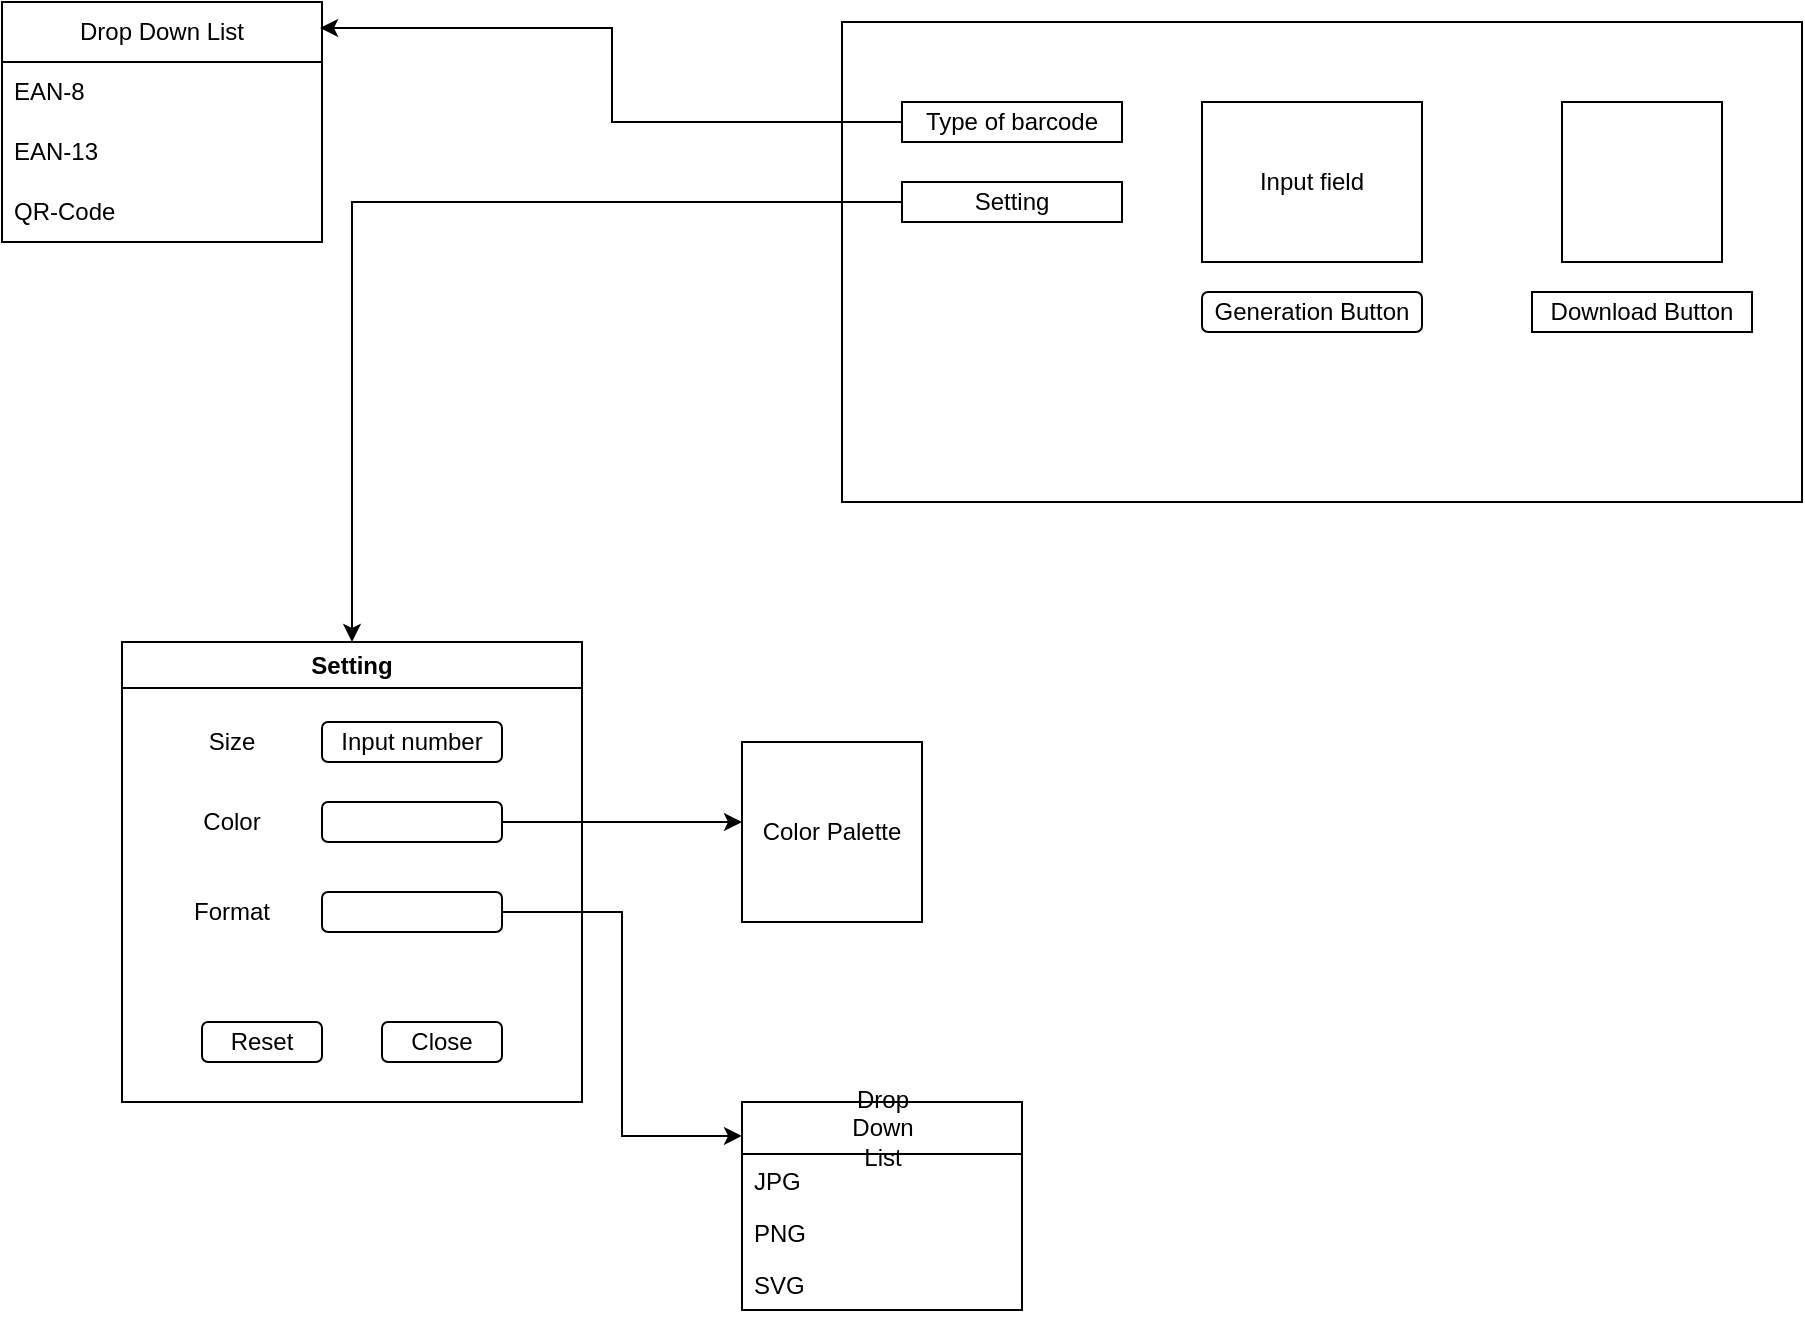 <mxfile version="24.7.17">
  <diagram id="C5RBs43oDa-KdzZeNtuy" name="Page-1">
    <mxGraphModel dx="2501" dy="780" grid="1" gridSize="10" guides="1" tooltips="1" connect="1" arrows="1" fold="1" page="1" pageScale="1" pageWidth="827" pageHeight="1169" math="0" shadow="0">
      <root>
        <mxCell id="WIyWlLk6GJQsqaUBKTNV-0" />
        <mxCell id="WIyWlLk6GJQsqaUBKTNV-1" parent="WIyWlLk6GJQsqaUBKTNV-0" />
        <mxCell id="WVrtgkaArbO9VFtXsrw3-8" value="" style="rounded=0;whiteSpace=wrap;html=1;" parent="WIyWlLk6GJQsqaUBKTNV-1" vertex="1">
          <mxGeometry x="20" y="90" width="480" height="240" as="geometry" />
        </mxCell>
        <mxCell id="WVrtgkaArbO9VFtXsrw3-9" value="Input field" style="rounded=0;whiteSpace=wrap;html=1;" parent="WIyWlLk6GJQsqaUBKTNV-1" vertex="1">
          <mxGeometry x="200" y="130" width="110" height="80" as="geometry" />
        </mxCell>
        <mxCell id="WVrtgkaArbO9VFtXsrw3-10" value="Type of barcode" style="rounded=0;whiteSpace=wrap;html=1;" parent="WIyWlLk6GJQsqaUBKTNV-1" vertex="1">
          <mxGeometry x="50" y="130" width="110" height="20" as="geometry" />
        </mxCell>
        <mxCell id="WVrtgkaArbO9VFtXsrw3-12" value="Generation Button" style="rounded=1;whiteSpace=wrap;html=1;" parent="WIyWlLk6GJQsqaUBKTNV-1" vertex="1">
          <mxGeometry x="200" y="225" width="110" height="20" as="geometry" />
        </mxCell>
        <mxCell id="aAoOdHtUTz0joeSD53So-10" style="edgeStyle=orthogonalEdgeStyle;rounded=0;orthogonalLoop=1;jettySize=auto;html=1;exitX=0;exitY=0.5;exitDx=0;exitDy=0;" edge="1" parent="WIyWlLk6GJQsqaUBKTNV-1" source="WVrtgkaArbO9VFtXsrw3-13" target="aAoOdHtUTz0joeSD53So-11">
          <mxGeometry relative="1" as="geometry">
            <mxPoint x="-200" y="370" as="targetPoint" />
          </mxGeometry>
        </mxCell>
        <mxCell id="WVrtgkaArbO9VFtXsrw3-13" value="Setting" style="rounded=0;whiteSpace=wrap;html=1;" parent="WIyWlLk6GJQsqaUBKTNV-1" vertex="1">
          <mxGeometry x="50" y="170" width="110" height="20" as="geometry" />
        </mxCell>
        <mxCell id="WVrtgkaArbO9VFtXsrw3-14" value="Download Button" style="rounded=0;whiteSpace=wrap;html=1;" parent="WIyWlLk6GJQsqaUBKTNV-1" vertex="1">
          <mxGeometry x="365" y="225" width="110" height="20" as="geometry" />
        </mxCell>
        <mxCell id="EZtww1lYM8Cqc4rOQqKD-7" value="Drop Down List" style="swimlane;fontStyle=0;childLayout=stackLayout;horizontal=1;startSize=30;horizontalStack=0;resizeParent=1;resizeParentMax=0;resizeLast=0;collapsible=1;marginBottom=0;whiteSpace=wrap;html=1;" parent="WIyWlLk6GJQsqaUBKTNV-1" vertex="1">
          <mxGeometry x="-400" y="80" width="160" height="120" as="geometry" />
        </mxCell>
        <mxCell id="EZtww1lYM8Cqc4rOQqKD-8" value="EAN-8" style="text;strokeColor=none;fillColor=none;align=left;verticalAlign=middle;spacingLeft=4;spacingRight=4;overflow=hidden;points=[[0,0.5],[1,0.5]];portConstraint=eastwest;rotatable=0;whiteSpace=wrap;html=1;" parent="EZtww1lYM8Cqc4rOQqKD-7" vertex="1">
          <mxGeometry y="30" width="160" height="30" as="geometry" />
        </mxCell>
        <mxCell id="EZtww1lYM8Cqc4rOQqKD-9" value="EAN-13" style="text;strokeColor=none;fillColor=none;align=left;verticalAlign=middle;spacingLeft=4;spacingRight=4;overflow=hidden;points=[[0,0.5],[1,0.5]];portConstraint=eastwest;rotatable=0;whiteSpace=wrap;html=1;" parent="EZtww1lYM8Cqc4rOQqKD-7" vertex="1">
          <mxGeometry y="60" width="160" height="30" as="geometry" />
        </mxCell>
        <mxCell id="EZtww1lYM8Cqc4rOQqKD-10" value="QR-Code" style="text;strokeColor=none;fillColor=none;align=left;verticalAlign=middle;spacingLeft=4;spacingRight=4;overflow=hidden;points=[[0,0.5],[1,0.5]];portConstraint=eastwest;rotatable=0;whiteSpace=wrap;html=1;" parent="EZtww1lYM8Cqc4rOQqKD-7" vertex="1">
          <mxGeometry y="90" width="160" height="30" as="geometry" />
        </mxCell>
        <mxCell id="aAoOdHtUTz0joeSD53So-2" value="" style="whiteSpace=wrap;html=1;aspect=fixed;" vertex="1" parent="WIyWlLk6GJQsqaUBKTNV-1">
          <mxGeometry x="380" y="130" width="80" height="80" as="geometry" />
        </mxCell>
        <mxCell id="aAoOdHtUTz0joeSD53So-9" style="edgeStyle=orthogonalEdgeStyle;rounded=0;orthogonalLoop=1;jettySize=auto;html=1;exitX=0;exitY=0.5;exitDx=0;exitDy=0;entryX=0.994;entryY=0.108;entryDx=0;entryDy=0;entryPerimeter=0;" edge="1" parent="WIyWlLk6GJQsqaUBKTNV-1" source="WVrtgkaArbO9VFtXsrw3-10" target="EZtww1lYM8Cqc4rOQqKD-7">
          <mxGeometry relative="1" as="geometry" />
        </mxCell>
        <mxCell id="aAoOdHtUTz0joeSD53So-11" value="Setting" style="swimlane;whiteSpace=wrap;html=1;" vertex="1" parent="WIyWlLk6GJQsqaUBKTNV-1">
          <mxGeometry x="-340" y="400" width="230" height="230" as="geometry" />
        </mxCell>
        <mxCell id="aAoOdHtUTz0joeSD53So-12" value="Close" style="rounded=1;whiteSpace=wrap;html=1;" vertex="1" parent="aAoOdHtUTz0joeSD53So-11">
          <mxGeometry x="130" y="190" width="60" height="20" as="geometry" />
        </mxCell>
        <mxCell id="aAoOdHtUTz0joeSD53So-13" value="Input number" style="rounded=1;whiteSpace=wrap;html=1;" vertex="1" parent="aAoOdHtUTz0joeSD53So-11">
          <mxGeometry x="100" y="40" width="90" height="20" as="geometry" />
        </mxCell>
        <mxCell id="aAoOdHtUTz0joeSD53So-23" style="edgeStyle=orthogonalEdgeStyle;rounded=0;orthogonalLoop=1;jettySize=auto;html=1;exitX=1;exitY=0.5;exitDx=0;exitDy=0;" edge="1" parent="aAoOdHtUTz0joeSD53So-11" source="aAoOdHtUTz0joeSD53So-16">
          <mxGeometry relative="1" as="geometry">
            <mxPoint x="310" y="90" as="targetPoint" />
          </mxGeometry>
        </mxCell>
        <mxCell id="aAoOdHtUTz0joeSD53So-16" value="" style="rounded=1;whiteSpace=wrap;html=1;" vertex="1" parent="aAoOdHtUTz0joeSD53So-11">
          <mxGeometry x="100" y="80" width="90" height="20" as="geometry" />
        </mxCell>
        <mxCell id="aAoOdHtUTz0joeSD53So-17" value="Size" style="text;html=1;align=center;verticalAlign=middle;whiteSpace=wrap;rounded=0;" vertex="1" parent="aAoOdHtUTz0joeSD53So-11">
          <mxGeometry x="40" y="45" width="30" height="10" as="geometry" />
        </mxCell>
        <mxCell id="aAoOdHtUTz0joeSD53So-18" value="Color" style="text;html=1;align=center;verticalAlign=middle;whiteSpace=wrap;rounded=0;" vertex="1" parent="aAoOdHtUTz0joeSD53So-11">
          <mxGeometry x="25" y="75" width="60" height="30" as="geometry" />
        </mxCell>
        <mxCell id="aAoOdHtUTz0joeSD53So-19" value="" style="rounded=1;whiteSpace=wrap;html=1;" vertex="1" parent="aAoOdHtUTz0joeSD53So-11">
          <mxGeometry x="100" y="125" width="90" height="20" as="geometry" />
        </mxCell>
        <mxCell id="aAoOdHtUTz0joeSD53So-20" value="Format" style="text;html=1;align=center;verticalAlign=middle;whiteSpace=wrap;rounded=0;" vertex="1" parent="aAoOdHtUTz0joeSD53So-11">
          <mxGeometry x="25" y="120" width="60" height="30" as="geometry" />
        </mxCell>
        <mxCell id="aAoOdHtUTz0joeSD53So-25" value="Reset" style="rounded=1;whiteSpace=wrap;html=1;" vertex="1" parent="aAoOdHtUTz0joeSD53So-11">
          <mxGeometry x="40" y="190" width="60" height="20" as="geometry" />
        </mxCell>
        <mxCell id="aAoOdHtUTz0joeSD53So-34" value="&lt;span style=&quot;text-wrap: wrap;&quot;&gt;Drop Down List&lt;/span&gt;" style="swimlane;fontStyle=0;childLayout=stackLayout;horizontal=1;startSize=26;fillColor=none;horizontalStack=0;resizeParent=1;resizeParentMax=0;resizeLast=0;collapsible=1;marginBottom=0;html=1;" vertex="1" parent="WIyWlLk6GJQsqaUBKTNV-1">
          <mxGeometry x="-30" y="630" width="140" height="104" as="geometry" />
        </mxCell>
        <mxCell id="aAoOdHtUTz0joeSD53So-35" value="JPG" style="text;strokeColor=none;fillColor=none;align=left;verticalAlign=top;spacingLeft=4;spacingRight=4;overflow=hidden;rotatable=0;points=[[0,0.5],[1,0.5]];portConstraint=eastwest;whiteSpace=wrap;html=1;" vertex="1" parent="aAoOdHtUTz0joeSD53So-34">
          <mxGeometry y="26" width="140" height="26" as="geometry" />
        </mxCell>
        <mxCell id="aAoOdHtUTz0joeSD53So-36" value="PNG" style="text;strokeColor=none;fillColor=none;align=left;verticalAlign=top;spacingLeft=4;spacingRight=4;overflow=hidden;rotatable=0;points=[[0,0.5],[1,0.5]];portConstraint=eastwest;whiteSpace=wrap;html=1;" vertex="1" parent="aAoOdHtUTz0joeSD53So-34">
          <mxGeometry y="52" width="140" height="26" as="geometry" />
        </mxCell>
        <mxCell id="aAoOdHtUTz0joeSD53So-37" value="SVG" style="text;strokeColor=none;fillColor=none;align=left;verticalAlign=top;spacingLeft=4;spacingRight=4;overflow=hidden;rotatable=0;points=[[0,0.5],[1,0.5]];portConstraint=eastwest;whiteSpace=wrap;html=1;" vertex="1" parent="aAoOdHtUTz0joeSD53So-34">
          <mxGeometry y="78" width="140" height="26" as="geometry" />
        </mxCell>
        <mxCell id="aAoOdHtUTz0joeSD53So-38" style="edgeStyle=orthogonalEdgeStyle;rounded=0;orthogonalLoop=1;jettySize=auto;html=1;exitX=1;exitY=0.5;exitDx=0;exitDy=0;entryX=0;entryY=0.163;entryDx=0;entryDy=0;entryPerimeter=0;" edge="1" parent="WIyWlLk6GJQsqaUBKTNV-1" source="aAoOdHtUTz0joeSD53So-19" target="aAoOdHtUTz0joeSD53So-34">
          <mxGeometry relative="1" as="geometry" />
        </mxCell>
        <mxCell id="aAoOdHtUTz0joeSD53So-39" value="Color Palette" style="whiteSpace=wrap;html=1;aspect=fixed;" vertex="1" parent="WIyWlLk6GJQsqaUBKTNV-1">
          <mxGeometry x="-30" y="450" width="90" height="90" as="geometry" />
        </mxCell>
      </root>
    </mxGraphModel>
  </diagram>
</mxfile>
